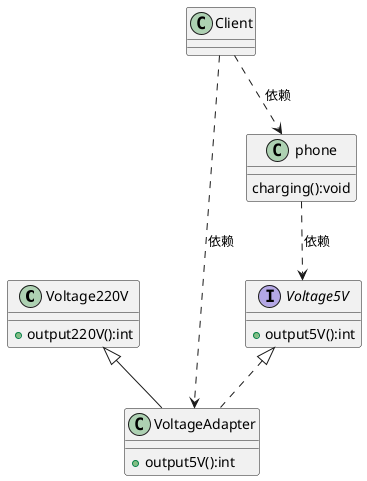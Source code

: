 @startuml
'https://plantuml.com/class-diagram

class Voltage220V {
    +output220V():int
}
interface Voltage5V {
    +output5V():int
}
class VoltageAdapter extends Voltage220V implements Voltage5V {
    +output5V():int
}
class Client
class phone{
    charging():void
}
Client ..> VoltageAdapter: 依赖
Client ..> phone: 依赖
phone ..> Voltage5V: 依赖
@enduml